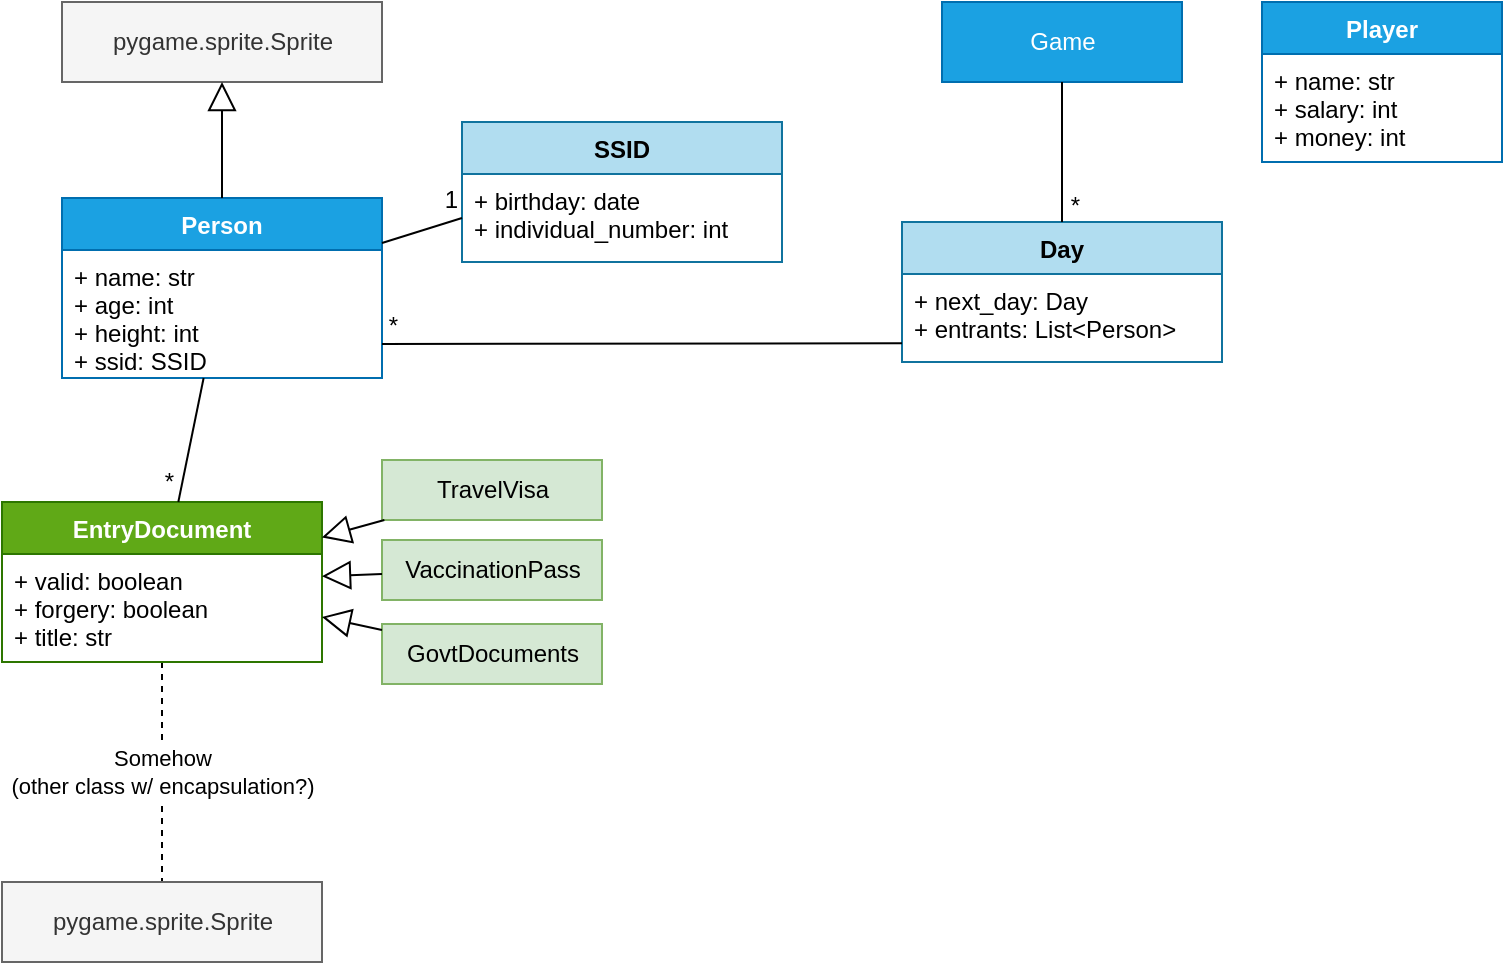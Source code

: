 <mxfile version="15.8.4" type="device"><diagram id="C5RBs43oDa-KdzZeNtuy" name="Page-1"><mxGraphModel dx="1102" dy="622" grid="1" gridSize="10" guides="1" tooltips="1" connect="1" arrows="1" fold="1" page="1" pageScale="1" pageWidth="827" pageHeight="1169" math="0" shadow="0"><root><mxCell id="WIyWlLk6GJQsqaUBKTNV-0"/><mxCell id="WIyWlLk6GJQsqaUBKTNV-1" parent="WIyWlLk6GJQsqaUBKTNV-0"/><mxCell id="eF-D2UYR042ewwhn3sIC-44" value="&lt;div&gt;Somehow &lt;br&gt;&lt;/div&gt;&lt;div&gt;(other class w/ encapsulation?)&lt;/div&gt;" style="endArrow=none;endSize=12;dashed=1;html=1;rounded=0;endFill=0;" edge="1" parent="WIyWlLk6GJQsqaUBKTNV-1" source="eF-D2UYR042ewwhn3sIC-17" target="eF-D2UYR042ewwhn3sIC-45"><mxGeometry width="160" relative="1" as="geometry"><mxPoint x="60" y="430" as="sourcePoint"/><mxPoint x="220" y="430" as="targetPoint"/></mxGeometry></mxCell><mxCell id="eF-D2UYR042ewwhn3sIC-1" value="Person" style="swimlane;fontStyle=1;align=center;verticalAlign=top;childLayout=stackLayout;horizontal=1;startSize=26;horizontalStack=0;resizeParent=1;resizeParentMax=0;resizeLast=0;collapsible=1;marginBottom=0;fillColor=#1ba1e2;fontColor=#ffffff;strokeColor=#006EAF;" vertex="1" parent="WIyWlLk6GJQsqaUBKTNV-1"><mxGeometry x="40" y="138" width="160" height="90" as="geometry"/></mxCell><mxCell id="eF-D2UYR042ewwhn3sIC-2" value="+ name: str&#xA;+ age: int&#xA;+ height: int&#xA;+ ssid: SSID&#xA;" style="text;strokeColor=none;fillColor=none;align=left;verticalAlign=top;spacingLeft=4;spacingRight=4;overflow=hidden;rotatable=0;points=[[0,0.5],[1,0.5]];portConstraint=eastwest;" vertex="1" parent="eF-D2UYR042ewwhn3sIC-1"><mxGeometry y="26" width="160" height="64" as="geometry"/></mxCell><mxCell id="eF-D2UYR042ewwhn3sIC-9" value="&lt;div&gt;pygame.sprite.Sprite&lt;/div&gt;" style="html=1;fillColor=#f5f5f5;fontColor=#333333;strokeColor=#666666;" vertex="1" parent="WIyWlLk6GJQsqaUBKTNV-1"><mxGeometry x="40" y="40" width="160" height="40" as="geometry"/></mxCell><mxCell id="eF-D2UYR042ewwhn3sIC-10" value="" style="endArrow=block;endFill=0;endSize=12;html=1;rounded=0;exitX=0.5;exitY=0;exitDx=0;exitDy=0;entryX=0.5;entryY=1;entryDx=0;entryDy=0;" edge="1" parent="WIyWlLk6GJQsqaUBKTNV-1" source="eF-D2UYR042ewwhn3sIC-1" target="eF-D2UYR042ewwhn3sIC-9"><mxGeometry width="160" relative="1" as="geometry"><mxPoint x="260" y="250" as="sourcePoint"/><mxPoint x="420" y="250" as="targetPoint"/></mxGeometry></mxCell><mxCell id="eF-D2UYR042ewwhn3sIC-11" value="SSID" style="swimlane;fontStyle=1;align=center;verticalAlign=top;childLayout=stackLayout;horizontal=1;startSize=26;horizontalStack=0;resizeParent=1;resizeParentMax=0;resizeLast=0;collapsible=1;marginBottom=0;fillColor=#b1ddf0;strokeColor=#10739e;" vertex="1" parent="WIyWlLk6GJQsqaUBKTNV-1"><mxGeometry x="240" y="100" width="160" height="70" as="geometry"/></mxCell><mxCell id="eF-D2UYR042ewwhn3sIC-12" value="+ birthday: date&#xA;+ individual_number: int&#xA;" style="text;strokeColor=none;fillColor=none;align=left;verticalAlign=top;spacingLeft=4;spacingRight=4;overflow=hidden;rotatable=0;points=[[0,0.5],[1,0.5]];portConstraint=eastwest;" vertex="1" parent="eF-D2UYR042ewwhn3sIC-11"><mxGeometry y="26" width="160" height="44" as="geometry"/></mxCell><mxCell id="eF-D2UYR042ewwhn3sIC-15" value="" style="endArrow=none;html=1;rounded=0;exitX=1;exitY=0.25;exitDx=0;exitDy=0;entryX=0;entryY=0.5;entryDx=0;entryDy=0;" edge="1" parent="WIyWlLk6GJQsqaUBKTNV-1" source="eF-D2UYR042ewwhn3sIC-1" target="eF-D2UYR042ewwhn3sIC-12"><mxGeometry relative="1" as="geometry"><mxPoint x="280" y="220" as="sourcePoint"/><mxPoint x="520" y="290" as="targetPoint"/></mxGeometry></mxCell><mxCell id="eF-D2UYR042ewwhn3sIC-16" value="1" style="resizable=0;html=1;align=right;verticalAlign=bottom;" connectable="0" vertex="1" parent="eF-D2UYR042ewwhn3sIC-15"><mxGeometry x="1" relative="1" as="geometry"><mxPoint x="-2" as="offset"/></mxGeometry></mxCell><mxCell id="eF-D2UYR042ewwhn3sIC-17" value="EntryDocument" style="swimlane;fontStyle=1;align=center;verticalAlign=top;childLayout=stackLayout;horizontal=1;startSize=26;horizontalStack=0;resizeParent=1;resizeParentMax=0;resizeLast=0;collapsible=1;marginBottom=0;fillColor=#60a917;fontColor=#ffffff;strokeColor=#2D7600;" vertex="1" parent="WIyWlLk6GJQsqaUBKTNV-1"><mxGeometry x="10" y="290" width="160" height="80" as="geometry"/></mxCell><mxCell id="eF-D2UYR042ewwhn3sIC-18" value="+ valid: boolean&#xA;+ forgery: boolean&#xA;+ title: str" style="text;strokeColor=none;fillColor=none;align=left;verticalAlign=top;spacingLeft=4;spacingRight=4;overflow=hidden;rotatable=0;points=[[0,0.5],[1,0.5]];portConstraint=eastwest;" vertex="1" parent="eF-D2UYR042ewwhn3sIC-17"><mxGeometry y="26" width="160" height="54" as="geometry"/></mxCell><mxCell id="eF-D2UYR042ewwhn3sIC-21" value="" style="endArrow=none;html=1;rounded=0;" edge="1" parent="WIyWlLk6GJQsqaUBKTNV-1" source="eF-D2UYR042ewwhn3sIC-1" target="eF-D2UYR042ewwhn3sIC-17"><mxGeometry relative="1" as="geometry"><mxPoint x="150" y="280" as="sourcePoint"/><mxPoint x="310" y="280" as="targetPoint"/></mxGeometry></mxCell><mxCell id="eF-D2UYR042ewwhn3sIC-22" value="*" style="resizable=0;html=1;align=right;verticalAlign=bottom;" connectable="0" vertex="1" parent="eF-D2UYR042ewwhn3sIC-21"><mxGeometry x="1" relative="1" as="geometry"><mxPoint x="-2" y="-2" as="offset"/></mxGeometry></mxCell><mxCell id="eF-D2UYR042ewwhn3sIC-23" value="TravelVisa" style="html=1;fillColor=#d5e8d4;strokeColor=#82b366;" vertex="1" parent="WIyWlLk6GJQsqaUBKTNV-1"><mxGeometry x="200" y="269" width="110" height="30" as="geometry"/></mxCell><mxCell id="eF-D2UYR042ewwhn3sIC-24" value="VaccinationPass" style="html=1;fillColor=#d5e8d4;strokeColor=#82b366;" vertex="1" parent="WIyWlLk6GJQsqaUBKTNV-1"><mxGeometry x="200" y="309" width="110" height="30" as="geometry"/></mxCell><mxCell id="eF-D2UYR042ewwhn3sIC-25" value="GovtDocuments" style="html=1;fillColor=#d5e8d4;strokeColor=#82b366;" vertex="1" parent="WIyWlLk6GJQsqaUBKTNV-1"><mxGeometry x="200" y="351" width="110" height="30" as="geometry"/></mxCell><mxCell id="eF-D2UYR042ewwhn3sIC-26" value="" style="endArrow=block;endFill=0;endSize=12;html=1;rounded=0;" edge="1" parent="WIyWlLk6GJQsqaUBKTNV-1" source="eF-D2UYR042ewwhn3sIC-23" target="eF-D2UYR042ewwhn3sIC-17"><mxGeometry width="160" relative="1" as="geometry"><mxPoint x="510" y="400" as="sourcePoint"/><mxPoint x="670" y="400" as="targetPoint"/></mxGeometry></mxCell><mxCell id="eF-D2UYR042ewwhn3sIC-27" value="" style="endArrow=block;endFill=0;endSize=12;html=1;rounded=0;" edge="1" parent="WIyWlLk6GJQsqaUBKTNV-1" source="eF-D2UYR042ewwhn3sIC-24" target="eF-D2UYR042ewwhn3sIC-17"><mxGeometry width="160" relative="1" as="geometry"><mxPoint x="690" y="420" as="sourcePoint"/><mxPoint x="850" y="420" as="targetPoint"/></mxGeometry></mxCell><mxCell id="eF-D2UYR042ewwhn3sIC-28" value="" style="endArrow=block;endFill=0;endSize=12;html=1;rounded=0;" edge="1" parent="WIyWlLk6GJQsqaUBKTNV-1" source="eF-D2UYR042ewwhn3sIC-25" target="eF-D2UYR042ewwhn3sIC-17"><mxGeometry width="160" relative="1" as="geometry"><mxPoint x="510" y="440" as="sourcePoint"/><mxPoint x="670" y="440" as="targetPoint"/></mxGeometry></mxCell><mxCell id="eF-D2UYR042ewwhn3sIC-30" value="Game" style="html=1;fillColor=#1ba1e2;fontColor=#ffffff;strokeColor=#006EAF;" vertex="1" parent="WIyWlLk6GJQsqaUBKTNV-1"><mxGeometry x="480" y="40" width="120" height="40" as="geometry"/></mxCell><mxCell id="eF-D2UYR042ewwhn3sIC-31" value="Player" style="swimlane;fontStyle=1;align=center;verticalAlign=top;childLayout=stackLayout;horizontal=1;startSize=26;horizontalStack=0;resizeParent=1;resizeParentMax=0;resizeLast=0;collapsible=1;marginBottom=0;fillColor=#1ba1e2;fontColor=#ffffff;strokeColor=#006EAF;" vertex="1" parent="WIyWlLk6GJQsqaUBKTNV-1"><mxGeometry x="640" y="40" width="120" height="80" as="geometry"/></mxCell><mxCell id="eF-D2UYR042ewwhn3sIC-32" value="+ name: str&#xA;+ salary: int&#xA;+ money: int&#xA;" style="text;strokeColor=none;fillColor=none;align=left;verticalAlign=top;spacingLeft=4;spacingRight=4;overflow=hidden;rotatable=0;points=[[0,0.5],[1,0.5]];portConstraint=eastwest;" vertex="1" parent="eF-D2UYR042ewwhn3sIC-31"><mxGeometry y="26" width="120" height="54" as="geometry"/></mxCell><mxCell id="eF-D2UYR042ewwhn3sIC-35" value="Day" style="swimlane;fontStyle=1;align=center;verticalAlign=top;childLayout=stackLayout;horizontal=1;startSize=26;horizontalStack=0;resizeParent=1;resizeParentMax=0;resizeLast=0;collapsible=1;marginBottom=0;fillColor=#b1ddf0;strokeColor=#10739e;" vertex="1" parent="WIyWlLk6GJQsqaUBKTNV-1"><mxGeometry x="460" y="150" width="160" height="70" as="geometry"/></mxCell><mxCell id="eF-D2UYR042ewwhn3sIC-36" value="+ next_day: Day&#xA;+ entrants: List&lt;Person&gt;&#xA;" style="text;strokeColor=none;fillColor=none;align=left;verticalAlign=top;spacingLeft=4;spacingRight=4;overflow=hidden;rotatable=0;points=[[0,0.5],[1,0.5]];portConstraint=eastwest;" vertex="1" parent="eF-D2UYR042ewwhn3sIC-35"><mxGeometry y="26" width="160" height="44" as="geometry"/></mxCell><mxCell id="eF-D2UYR042ewwhn3sIC-39" value="" style="endArrow=none;html=1;rounded=0;" edge="1" parent="WIyWlLk6GJQsqaUBKTNV-1" source="eF-D2UYR042ewwhn3sIC-30" target="eF-D2UYR042ewwhn3sIC-35"><mxGeometry relative="1" as="geometry"><mxPoint x="450" y="270" as="sourcePoint"/><mxPoint x="610" y="270" as="targetPoint"/></mxGeometry></mxCell><mxCell id="eF-D2UYR042ewwhn3sIC-40" value="*" style="resizable=0;html=1;align=right;verticalAlign=bottom;" connectable="0" vertex="1" parent="eF-D2UYR042ewwhn3sIC-39"><mxGeometry x="1" relative="1" as="geometry"><mxPoint x="9" as="offset"/></mxGeometry></mxCell><mxCell id="eF-D2UYR042ewwhn3sIC-42" value="" style="endArrow=none;html=1;rounded=0;" edge="1" parent="WIyWlLk6GJQsqaUBKTNV-1"><mxGeometry relative="1" as="geometry"><mxPoint x="200" y="211" as="sourcePoint"/><mxPoint x="460" y="210.619" as="targetPoint"/></mxGeometry></mxCell><mxCell id="eF-D2UYR042ewwhn3sIC-43" value="*" style="resizable=0;html=1;align=right;verticalAlign=bottom;" connectable="0" vertex="1" parent="eF-D2UYR042ewwhn3sIC-42"><mxGeometry x="1" relative="1" as="geometry"><mxPoint x="-251" as="offset"/></mxGeometry></mxCell><mxCell id="eF-D2UYR042ewwhn3sIC-45" value="&lt;div&gt;pygame.sprite.Sprite&lt;/div&gt;" style="html=1;fillColor=#f5f5f5;fontColor=#333333;strokeColor=#666666;" vertex="1" parent="WIyWlLk6GJQsqaUBKTNV-1"><mxGeometry x="10" y="480" width="160" height="40" as="geometry"/></mxCell></root></mxGraphModel></diagram></mxfile>